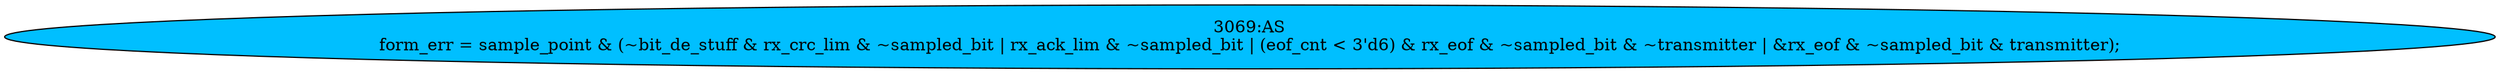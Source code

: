 strict digraph "" {
	node [label="\N"];
	"3069:AS"	 [ast="<pyverilog.vparser.ast.Assign object at 0x7f44f69451d0>",
		def_var="['form_err']",
		fillcolor=deepskyblue,
		label="3069:AS
form_err = sample_point & (~bit_de_stuff & rx_crc_lim & ~sampled_bit | rx_ack_lim & ~sampled_bit | (eof_cnt < 3'd6) & rx_\
eof & ~sampled_bit & ~transmitter | &rx_eof & ~sampled_bit & transmitter);",
		statements="[]",
		style=filled,
		typ=Assign,
		use_var="['sample_point', 'bit_de_stuff', 'rx_crc_lim', 'sampled_bit', 'rx_ack_lim', 'sampled_bit', 'eof_cnt', 'rx_eof', 'sampled_bit', '\
transmitter', 'rx_eof', 'sampled_bit', 'transmitter']"];
}

